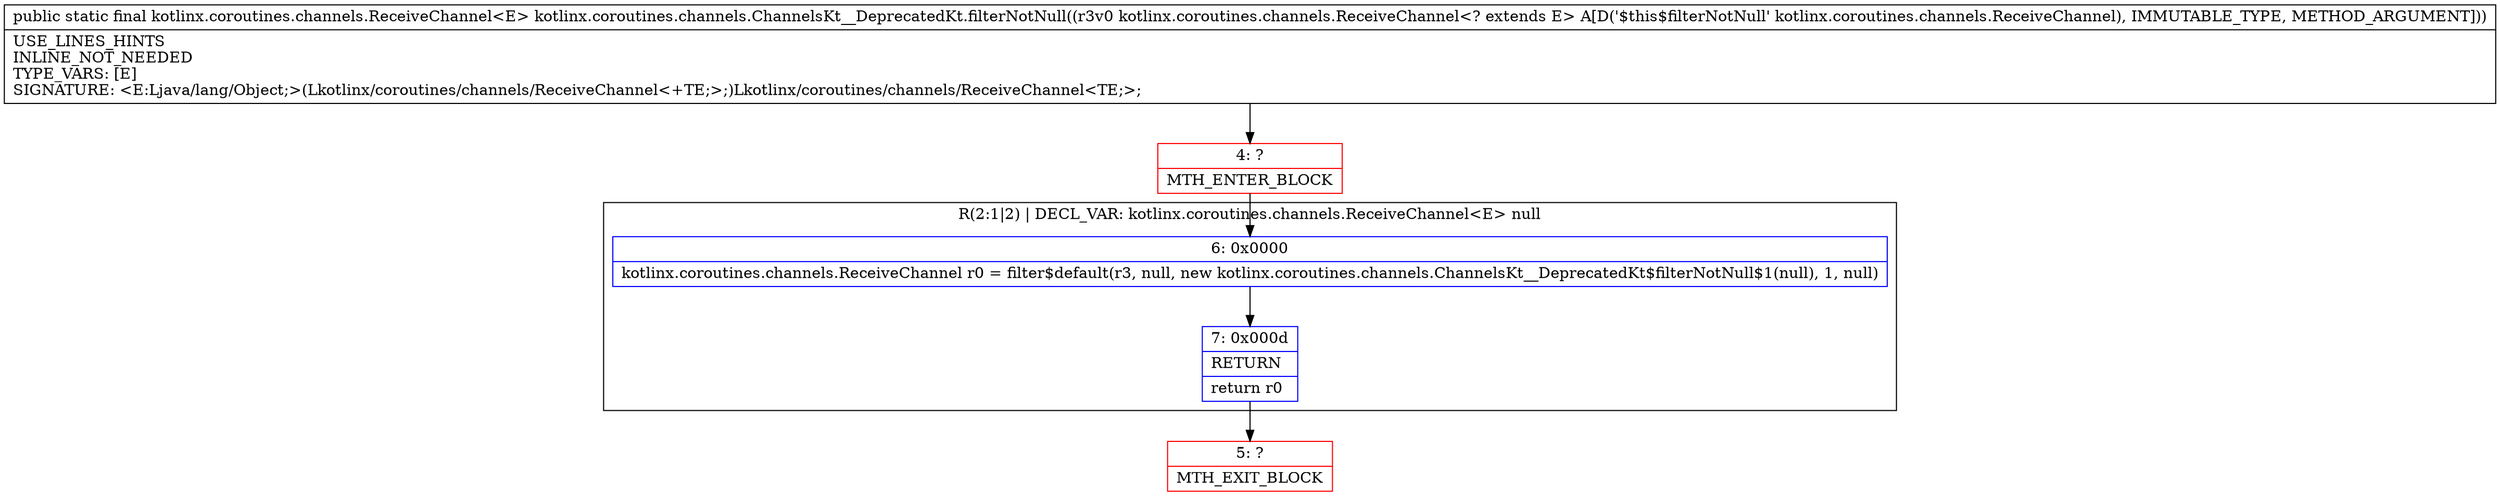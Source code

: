 digraph "CFG forkotlinx.coroutines.channels.ChannelsKt__DeprecatedKt.filterNotNull(Lkotlinx\/coroutines\/channels\/ReceiveChannel;)Lkotlinx\/coroutines\/channels\/ReceiveChannel;" {
subgraph cluster_Region_1187666881 {
label = "R(2:1|2) | DECL_VAR: kotlinx.coroutines.channels.ReceiveChannel\<E\> null\l";
node [shape=record,color=blue];
Node_6 [shape=record,label="{6\:\ 0x0000|kotlinx.coroutines.channels.ReceiveChannel r0 = filter$default(r3, null, new kotlinx.coroutines.channels.ChannelsKt__DeprecatedKt$filterNotNull$1(null), 1, null)\l}"];
Node_7 [shape=record,label="{7\:\ 0x000d|RETURN\l|return r0\l}"];
}
Node_4 [shape=record,color=red,label="{4\:\ ?|MTH_ENTER_BLOCK\l}"];
Node_5 [shape=record,color=red,label="{5\:\ ?|MTH_EXIT_BLOCK\l}"];
MethodNode[shape=record,label="{public static final kotlinx.coroutines.channels.ReceiveChannel\<E\> kotlinx.coroutines.channels.ChannelsKt__DeprecatedKt.filterNotNull((r3v0 kotlinx.coroutines.channels.ReceiveChannel\<? extends E\> A[D('$this$filterNotNull' kotlinx.coroutines.channels.ReceiveChannel), IMMUTABLE_TYPE, METHOD_ARGUMENT]))  | USE_LINES_HINTS\lINLINE_NOT_NEEDED\lTYPE_VARS: [E]\lSIGNATURE: \<E:Ljava\/lang\/Object;\>(Lkotlinx\/coroutines\/channels\/ReceiveChannel\<+TE;\>;)Lkotlinx\/coroutines\/channels\/ReceiveChannel\<TE;\>;\l}"];
MethodNode -> Node_4;Node_6 -> Node_7;
Node_7 -> Node_5;
Node_4 -> Node_6;
}

